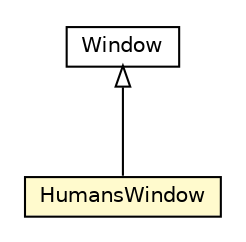 #!/usr/local/bin/dot
#
# Class diagram 
# Generated by UMLGraph version R5_6-24-gf6e263 (http://www.umlgraph.org/)
#

digraph G {
	edge [fontname="Helvetica",fontsize=10,labelfontname="Helvetica",labelfontsize=10];
	node [fontname="Helvetica",fontsize=10,shape=plaintext];
	nodesep=0.25;
	ranksep=0.5;
	// org.universAAL.tools.ucc.windows.HumansWindow
	c61823 [label=<<table title="org.universAAL.tools.ucc.windows.HumansWindow" border="0" cellborder="1" cellspacing="0" cellpadding="2" port="p" bgcolor="lemonChiffon" href="./HumansWindow.html">
		<tr><td><table border="0" cellspacing="0" cellpadding="1">
<tr><td align="center" balign="center"> HumansWindow </td></tr>
		</table></td></tr>
		</table>>, URL="./HumansWindow.html", fontname="Helvetica", fontcolor="black", fontsize=10.0];
	//org.universAAL.tools.ucc.windows.HumansWindow extends com.vaadin.ui.Window
	c61833:p -> c61823:p [dir=back,arrowtail=empty];
	// com.vaadin.ui.Window
	c61833 [label=<<table title="com.vaadin.ui.Window" border="0" cellborder="1" cellspacing="0" cellpadding="2" port="p" href="http://java.sun.com/j2se/1.4.2/docs/api/com/vaadin/ui/Window.html">
		<tr><td><table border="0" cellspacing="0" cellpadding="1">
<tr><td align="center" balign="center"> Window </td></tr>
		</table></td></tr>
		</table>>, URL="http://java.sun.com/j2se/1.4.2/docs/api/com/vaadin/ui/Window.html", fontname="Helvetica", fontcolor="black", fontsize=10.0];
}

